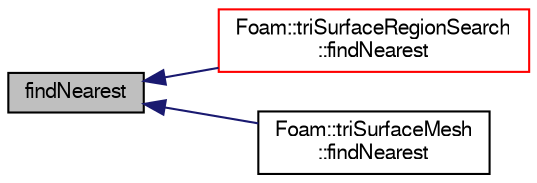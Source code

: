 digraph "findNearest"
{
  bgcolor="transparent";
  edge [fontname="FreeSans",fontsize="10",labelfontname="FreeSans",labelfontsize="10"];
  node [fontname="FreeSans",fontsize="10",shape=record];
  rankdir="LR";
  Node1 [label="findNearest",height=0.2,width=0.4,color="black", fillcolor="grey75", style="filled" fontcolor="black"];
  Node1 -> Node2 [dir="back",color="midnightblue",fontsize="10",style="solid",fontname="FreeSans"];
  Node2 [label="Foam::triSurfaceRegionSearch\l::findNearest",height=0.2,width=0.4,color="red",URL="$a02615.html#a69bcd34d73a8f4c3073df951738cfc2a",tooltip="Find the nearest point on the surface out of the regions. "];
  Node1 -> Node3 [dir="back",color="midnightblue",fontsize="10",style="solid",fontname="FreeSans"];
  Node3 [label="Foam::triSurfaceMesh\l::findNearest",height=0.2,width=0.4,color="black",URL="$a02611.html#ad64c821f48b189f0be09244ae2037fdc"];
}
